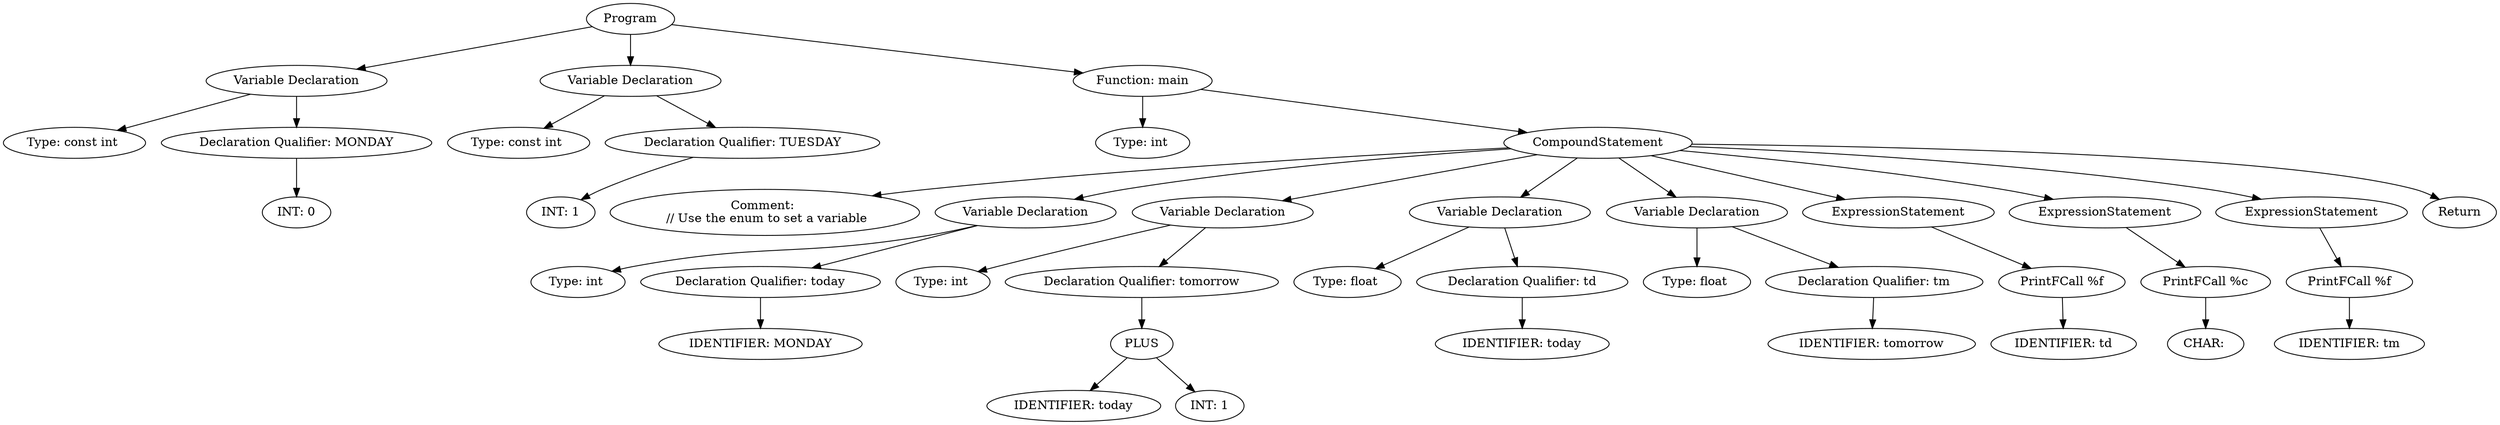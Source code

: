 digraph ExpressionGraph {
4509095952 [label="Program"];
4509095952 -> 4509248272;
4509248272 [label="Variable Declaration"];
4509248272 -> 4509248080;
4509248080 [label="Type: const int "];
4509248272 -> 4509248208;
4509248208 [label="Declaration Qualifier: MONDAY"];
4509248208 -> 4509248144;
4509248144 [label="INT: 0"];
4509095952 -> 4509248656;
4509248656 [label="Variable Declaration"];
4509248656 -> 4509248336;
4509248336 [label="Type: const int "];
4509248656 -> 4509248528;
4509248528 [label="Declaration Qualifier: TUESDAY"];
4509248528 -> 4509248464;
4509248464 [label="INT: 1"];
4509095952 -> 4509248976;
4509248976 [label="Function: main"];
4509248976 -> 4509248720;
4509248720 [label="Type: int "];
4509248976 -> 4501304720;
4501304720 [label="CompoundStatement"];
4501304720 -> 4509249232;
4509249232 [label="Comment: 
 // Use the enum to set a variable"];
4501304720 -> 4509250128;
4509250128 [label="Variable Declaration"];
4509250128 -> 4509249744;
4509249744 [label="Type: int "];
4509250128 -> 4509250064;
4509250064 [label="Declaration Qualifier: today"];
4509250064 -> 4509249936;
4509249936 [label="IDENTIFIER: MONDAY"];
4501304720 -> 4509250832;
4509250832 [label="Variable Declaration"];
4509250832 -> 4509250320;
4509250320 [label="Type: int "];
4509250832 -> 4509250768;
4509250768 [label="Declaration Qualifier: tomorrow"];
4509250768 -> 4509250640;
4509250640 [label="PLUS"];
4509250640 -> 4509250512;
4509250640 -> 4509250576;
4509250512 [label="IDENTIFIER: today"];
4509250576 [label="INT: 1"];
4501304720 -> 4509251408;
4509251408 [label="Variable Declaration"];
4509251408 -> 4509250896;
4509250896 [label="Type: float "];
4509251408 -> 4509251344;
4509251344 [label="Declaration Qualifier: td"];
4509251344 -> 4509251216;
4509251216 [label="IDENTIFIER: today"];
4501304720 -> 4509251984;
4509251984 [label="Variable Declaration"];
4509251984 -> 4509251472;
4509251472 [label="Type: float "];
4509251984 -> 4509251920;
4509251920 [label="Declaration Qualifier: tm"];
4509251920 -> 4509251792;
4509251792 [label="IDENTIFIER: tomorrow"];
4501304720 -> 4509252304;
4509252304 [label="ExpressionStatement"];
4509252304 -> 4509252240;
4509252240 [label="PrintFCall %f"];
4509252240 -> 4509252176;
4509252176 [label="IDENTIFIER: td"];
4501304720 -> 4509252624;
4509252624 [label="ExpressionStatement"];
4509252624 -> 4509252560;
4509252560 [label="PrintFCall %c"];
4509252560 -> 4509252368;
4509252368 [label="CHAR: \n"];
4501304720 -> 4509252944;
4509252944 [label="ExpressionStatement"];
4509252944 -> 4509252880;
4509252880 [label="PrintFCall %f"];
4509252880 -> 4509252752;
4509252752 [label="IDENTIFIER: tm"];
4501304720 -> 4509253008;
4509253008 [label="Return"];
}
